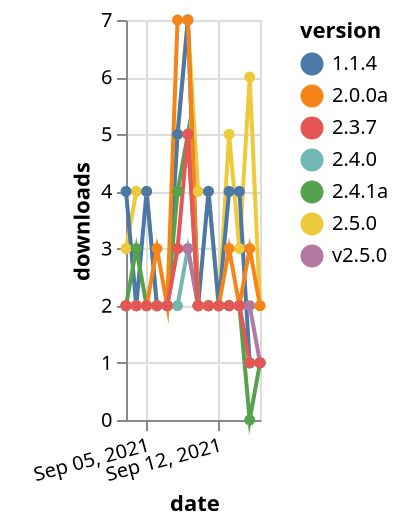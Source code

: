 {"$schema": "https://vega.github.io/schema/vega-lite/v5.json", "description": "A simple bar chart with embedded data.", "data": {"values": [{"date": "2021-09-03", "total": 2410, "delta": 2, "version": "2.4.0"}, {"date": "2021-09-04", "total": 2412, "delta": 2, "version": "2.4.0"}, {"date": "2021-09-05", "total": 2414, "delta": 2, "version": "2.4.0"}, {"date": "2021-09-06", "total": 2416, "delta": 2, "version": "2.4.0"}, {"date": "2021-09-07", "total": 2418, "delta": 2, "version": "2.4.0"}, {"date": "2021-09-08", "total": 2420, "delta": 2, "version": "2.4.0"}, {"date": "2021-09-09", "total": 2423, "delta": 3, "version": "2.4.0"}, {"date": "2021-09-10", "total": 2425, "delta": 2, "version": "2.4.0"}, {"date": "2021-09-11", "total": 2427, "delta": 2, "version": "2.4.0"}, {"date": "2021-09-12", "total": 2429, "delta": 2, "version": "2.4.0"}, {"date": "2021-09-13", "total": 2431, "delta": 2, "version": "2.4.0"}, {"date": "2021-09-14", "total": 2433, "delta": 2, "version": "2.4.0"}, {"date": "2021-09-15", "total": 2434, "delta": 1, "version": "2.4.0"}, {"date": "2021-09-16", "total": 2435, "delta": 1, "version": "2.4.0"}, {"date": "2021-09-03", "total": 1445, "delta": 2, "version": "v2.5.0"}, {"date": "2021-09-04", "total": 1447, "delta": 2, "version": "v2.5.0"}, {"date": "2021-09-05", "total": 1449, "delta": 2, "version": "v2.5.0"}, {"date": "2021-09-06", "total": 1451, "delta": 2, "version": "v2.5.0"}, {"date": "2021-09-07", "total": 1453, "delta": 2, "version": "v2.5.0"}, {"date": "2021-09-08", "total": 1456, "delta": 3, "version": "v2.5.0"}, {"date": "2021-09-09", "total": 1459, "delta": 3, "version": "v2.5.0"}, {"date": "2021-09-10", "total": 1461, "delta": 2, "version": "v2.5.0"}, {"date": "2021-09-11", "total": 1463, "delta": 2, "version": "v2.5.0"}, {"date": "2021-09-12", "total": 1465, "delta": 2, "version": "v2.5.0"}, {"date": "2021-09-13", "total": 1467, "delta": 2, "version": "v2.5.0"}, {"date": "2021-09-14", "total": 1469, "delta": 2, "version": "v2.5.0"}, {"date": "2021-09-15", "total": 1471, "delta": 2, "version": "v2.5.0"}, {"date": "2021-09-16", "total": 1472, "delta": 1, "version": "v2.5.0"}, {"date": "2021-09-03", "total": 2844, "delta": 3, "version": "2.5.0"}, {"date": "2021-09-04", "total": 2848, "delta": 4, "version": "2.5.0"}, {"date": "2021-09-05", "total": 2852, "delta": 4, "version": "2.5.0"}, {"date": "2021-09-06", "total": 2854, "delta": 2, "version": "2.5.0"}, {"date": "2021-09-07", "total": 2856, "delta": 2, "version": "2.5.0"}, {"date": "2021-09-08", "total": 2861, "delta": 5, "version": "2.5.0"}, {"date": "2021-09-09", "total": 2868, "delta": 7, "version": "2.5.0"}, {"date": "2021-09-10", "total": 2872, "delta": 4, "version": "2.5.0"}, {"date": "2021-09-11", "total": 2876, "delta": 4, "version": "2.5.0"}, {"date": "2021-09-12", "total": 2878, "delta": 2, "version": "2.5.0"}, {"date": "2021-09-13", "total": 2883, "delta": 5, "version": "2.5.0"}, {"date": "2021-09-14", "total": 2886, "delta": 3, "version": "2.5.0"}, {"date": "2021-09-15", "total": 2892, "delta": 6, "version": "2.5.0"}, {"date": "2021-09-16", "total": 2894, "delta": 2, "version": "2.5.0"}, {"date": "2021-09-03", "total": 3088, "delta": 4, "version": "1.1.4"}, {"date": "2021-09-04", "total": 3090, "delta": 2, "version": "1.1.4"}, {"date": "2021-09-05", "total": 3094, "delta": 4, "version": "1.1.4"}, {"date": "2021-09-06", "total": 3096, "delta": 2, "version": "1.1.4"}, {"date": "2021-09-07", "total": 3098, "delta": 2, "version": "1.1.4"}, {"date": "2021-09-08", "total": 3103, "delta": 5, "version": "1.1.4"}, {"date": "2021-09-09", "total": 3110, "delta": 7, "version": "1.1.4"}, {"date": "2021-09-10", "total": 3112, "delta": 2, "version": "1.1.4"}, {"date": "2021-09-11", "total": 3116, "delta": 4, "version": "1.1.4"}, {"date": "2021-09-12", "total": 3118, "delta": 2, "version": "1.1.4"}, {"date": "2021-09-13", "total": 3122, "delta": 4, "version": "1.1.4"}, {"date": "2021-09-14", "total": 3126, "delta": 4, "version": "1.1.4"}, {"date": "2021-09-15", "total": 3127, "delta": 1, "version": "1.1.4"}, {"date": "2021-09-16", "total": 3128, "delta": 1, "version": "1.1.4"}, {"date": "2021-09-03", "total": 3250, "delta": 2, "version": "2.4.1a"}, {"date": "2021-09-04", "total": 3253, "delta": 3, "version": "2.4.1a"}, {"date": "2021-09-05", "total": 3255, "delta": 2, "version": "2.4.1a"}, {"date": "2021-09-06", "total": 3257, "delta": 2, "version": "2.4.1a"}, {"date": "2021-09-07", "total": 3259, "delta": 2, "version": "2.4.1a"}, {"date": "2021-09-08", "total": 3263, "delta": 4, "version": "2.4.1a"}, {"date": "2021-09-09", "total": 3268, "delta": 5, "version": "2.4.1a"}, {"date": "2021-09-10", "total": 3270, "delta": 2, "version": "2.4.1a"}, {"date": "2021-09-11", "total": 3272, "delta": 2, "version": "2.4.1a"}, {"date": "2021-09-12", "total": 3274, "delta": 2, "version": "2.4.1a"}, {"date": "2021-09-13", "total": 3276, "delta": 2, "version": "2.4.1a"}, {"date": "2021-09-14", "total": 3278, "delta": 2, "version": "2.4.1a"}, {"date": "2021-09-15", "total": 3278, "delta": 0, "version": "2.4.1a"}, {"date": "2021-09-16", "total": 3279, "delta": 1, "version": "2.4.1a"}, {"date": "2021-09-03", "total": 3126, "delta": 2, "version": "2.0.0a"}, {"date": "2021-09-04", "total": 3128, "delta": 2, "version": "2.0.0a"}, {"date": "2021-09-05", "total": 3130, "delta": 2, "version": "2.0.0a"}, {"date": "2021-09-06", "total": 3133, "delta": 3, "version": "2.0.0a"}, {"date": "2021-09-07", "total": 3135, "delta": 2, "version": "2.0.0a"}, {"date": "2021-09-08", "total": 3142, "delta": 7, "version": "2.0.0a"}, {"date": "2021-09-09", "total": 3149, "delta": 7, "version": "2.0.0a"}, {"date": "2021-09-10", "total": 3151, "delta": 2, "version": "2.0.0a"}, {"date": "2021-09-11", "total": 3153, "delta": 2, "version": "2.0.0a"}, {"date": "2021-09-12", "total": 3155, "delta": 2, "version": "2.0.0a"}, {"date": "2021-09-13", "total": 3158, "delta": 3, "version": "2.0.0a"}, {"date": "2021-09-14", "total": 3160, "delta": 2, "version": "2.0.0a"}, {"date": "2021-09-15", "total": 3163, "delta": 3, "version": "2.0.0a"}, {"date": "2021-09-16", "total": 3165, "delta": 2, "version": "2.0.0a"}, {"date": "2021-09-03", "total": 3986, "delta": 2, "version": "2.3.7"}, {"date": "2021-09-04", "total": 3988, "delta": 2, "version": "2.3.7"}, {"date": "2021-09-05", "total": 3990, "delta": 2, "version": "2.3.7"}, {"date": "2021-09-06", "total": 3992, "delta": 2, "version": "2.3.7"}, {"date": "2021-09-07", "total": 3994, "delta": 2, "version": "2.3.7"}, {"date": "2021-09-08", "total": 3997, "delta": 3, "version": "2.3.7"}, {"date": "2021-09-09", "total": 4002, "delta": 5, "version": "2.3.7"}, {"date": "2021-09-10", "total": 4004, "delta": 2, "version": "2.3.7"}, {"date": "2021-09-11", "total": 4006, "delta": 2, "version": "2.3.7"}, {"date": "2021-09-12", "total": 4008, "delta": 2, "version": "2.3.7"}, {"date": "2021-09-13", "total": 4010, "delta": 2, "version": "2.3.7"}, {"date": "2021-09-14", "total": 4012, "delta": 2, "version": "2.3.7"}, {"date": "2021-09-15", "total": 4013, "delta": 1, "version": "2.3.7"}, {"date": "2021-09-16", "total": 4014, "delta": 1, "version": "2.3.7"}]}, "width": "container", "mark": {"type": "line", "point": {"filled": true}}, "encoding": {"x": {"field": "date", "type": "temporal", "timeUnit": "yearmonthdate", "title": "date", "axis": {"labelAngle": -15}}, "y": {"field": "delta", "type": "quantitative", "title": "downloads"}, "color": {"field": "version", "type": "nominal"}, "tooltip": {"field": "delta"}}}